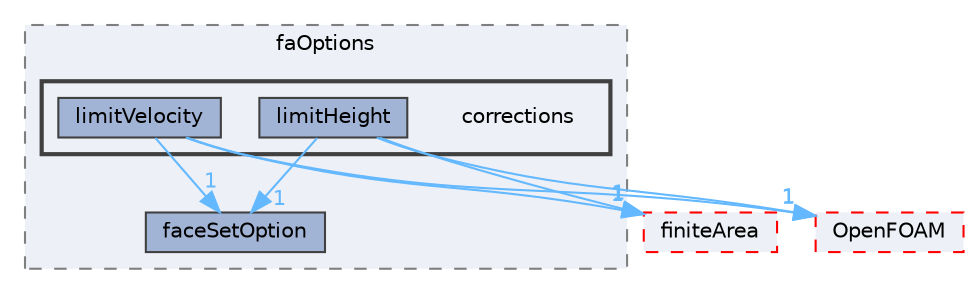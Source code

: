digraph "src/faOptions/corrections"
{
 // LATEX_PDF_SIZE
  bgcolor="transparent";
  edge [fontname=Helvetica,fontsize=10,labelfontname=Helvetica,labelfontsize=10];
  node [fontname=Helvetica,fontsize=10,shape=box,height=0.2,width=0.4];
  compound=true
  subgraph clusterdir_c5d238009286ab840cfa5e12a5bdde5f {
    graph [ bgcolor="#edf0f7", pencolor="grey50", label="faOptions", fontname=Helvetica,fontsize=10 style="filled,dashed", URL="dir_c5d238009286ab840cfa5e12a5bdde5f.html",tooltip=""]
  dir_613427c1d25393dd35a4d902c5667b2a [label="faceSetOption", fillcolor="#a2b4d6", color="grey25", style="filled", URL="dir_613427c1d25393dd35a4d902c5667b2a.html",tooltip=""];
  subgraph clusterdir_5acde5ece33da2e5d8e27ef71563d24f {
    graph [ bgcolor="#edf0f7", pencolor="grey25", label="", fontname=Helvetica,fontsize=10 style="filled,bold", URL="dir_5acde5ece33da2e5d8e27ef71563d24f.html",tooltip=""]
    dir_5acde5ece33da2e5d8e27ef71563d24f [shape=plaintext, label="corrections"];
  dir_4d8ed5735c78ae0bae19c3bf5f71fcc5 [label="limitHeight", fillcolor="#a2b4d6", color="grey25", style="filled", URL="dir_4d8ed5735c78ae0bae19c3bf5f71fcc5.html",tooltip=""];
  dir_e8625573b5ea18a146b64a91d00b5833 [label="limitVelocity", fillcolor="#a2b4d6", color="grey25", style="filled", URL="dir_e8625573b5ea18a146b64a91d00b5833.html",tooltip=""];
  }
  }
  dir_b69a9eadfe761c231b266ce918b218a5 [label="finiteArea", fillcolor="#edf0f7", color="red", style="filled,dashed", URL="dir_b69a9eadfe761c231b266ce918b218a5.html",tooltip=""];
  dir_c5473ff19b20e6ec4dfe5c310b3778a8 [label="OpenFOAM", fillcolor="#edf0f7", color="red", style="filled,dashed", URL="dir_c5473ff19b20e6ec4dfe5c310b3778a8.html",tooltip=""];
  dir_4d8ed5735c78ae0bae19c3bf5f71fcc5->dir_613427c1d25393dd35a4d902c5667b2a [headlabel="1", labeldistance=1.5 headhref="dir_002171_001266.html" href="dir_002171_001266.html" color="steelblue1" fontcolor="steelblue1"];
  dir_4d8ed5735c78ae0bae19c3bf5f71fcc5->dir_b69a9eadfe761c231b266ce918b218a5 [headlabel="1", labeldistance=1.5 headhref="dir_002171_001385.html" href="dir_002171_001385.html" color="steelblue1" fontcolor="steelblue1"];
  dir_4d8ed5735c78ae0bae19c3bf5f71fcc5->dir_c5473ff19b20e6ec4dfe5c310b3778a8 [headlabel="1", labeldistance=1.5 headhref="dir_002171_002695.html" href="dir_002171_002695.html" color="steelblue1" fontcolor="steelblue1"];
  dir_e8625573b5ea18a146b64a91d00b5833->dir_613427c1d25393dd35a4d902c5667b2a [headlabel="1", labeldistance=1.5 headhref="dir_002174_001266.html" href="dir_002174_001266.html" color="steelblue1" fontcolor="steelblue1"];
  dir_e8625573b5ea18a146b64a91d00b5833->dir_b69a9eadfe761c231b266ce918b218a5 [headlabel="1", labeldistance=1.5 headhref="dir_002174_001385.html" href="dir_002174_001385.html" color="steelblue1" fontcolor="steelblue1"];
  dir_e8625573b5ea18a146b64a91d00b5833->dir_c5473ff19b20e6ec4dfe5c310b3778a8 [headlabel="1", labeldistance=1.5 headhref="dir_002174_002695.html" href="dir_002174_002695.html" color="steelblue1" fontcolor="steelblue1"];
}
